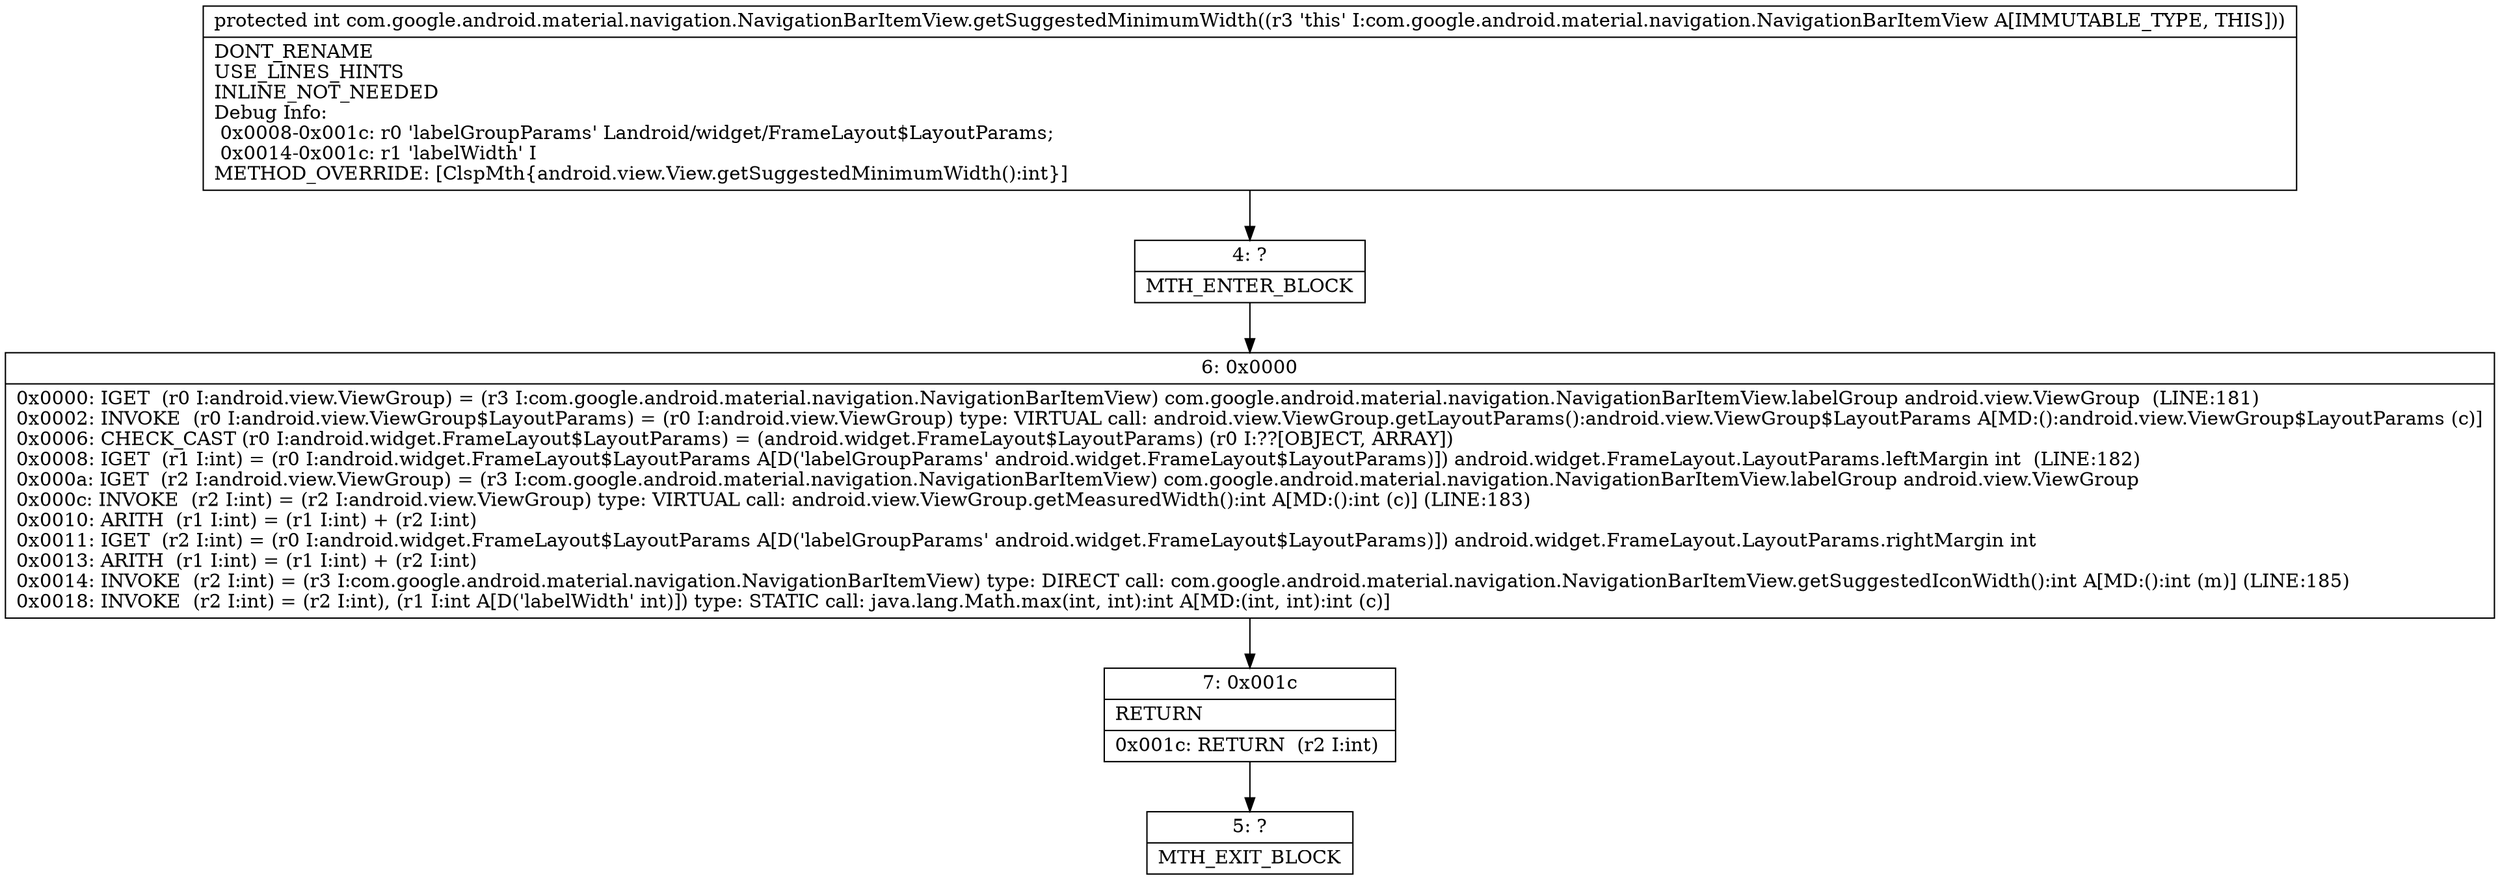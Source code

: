 digraph "CFG forcom.google.android.material.navigation.NavigationBarItemView.getSuggestedMinimumWidth()I" {
Node_4 [shape=record,label="{4\:\ ?|MTH_ENTER_BLOCK\l}"];
Node_6 [shape=record,label="{6\:\ 0x0000|0x0000: IGET  (r0 I:android.view.ViewGroup) = (r3 I:com.google.android.material.navigation.NavigationBarItemView) com.google.android.material.navigation.NavigationBarItemView.labelGroup android.view.ViewGroup  (LINE:181)\l0x0002: INVOKE  (r0 I:android.view.ViewGroup$LayoutParams) = (r0 I:android.view.ViewGroup) type: VIRTUAL call: android.view.ViewGroup.getLayoutParams():android.view.ViewGroup$LayoutParams A[MD:():android.view.ViewGroup$LayoutParams (c)]\l0x0006: CHECK_CAST (r0 I:android.widget.FrameLayout$LayoutParams) = (android.widget.FrameLayout$LayoutParams) (r0 I:??[OBJECT, ARRAY]) \l0x0008: IGET  (r1 I:int) = (r0 I:android.widget.FrameLayout$LayoutParams A[D('labelGroupParams' android.widget.FrameLayout$LayoutParams)]) android.widget.FrameLayout.LayoutParams.leftMargin int  (LINE:182)\l0x000a: IGET  (r2 I:android.view.ViewGroup) = (r3 I:com.google.android.material.navigation.NavigationBarItemView) com.google.android.material.navigation.NavigationBarItemView.labelGroup android.view.ViewGroup \l0x000c: INVOKE  (r2 I:int) = (r2 I:android.view.ViewGroup) type: VIRTUAL call: android.view.ViewGroup.getMeasuredWidth():int A[MD:():int (c)] (LINE:183)\l0x0010: ARITH  (r1 I:int) = (r1 I:int) + (r2 I:int) \l0x0011: IGET  (r2 I:int) = (r0 I:android.widget.FrameLayout$LayoutParams A[D('labelGroupParams' android.widget.FrameLayout$LayoutParams)]) android.widget.FrameLayout.LayoutParams.rightMargin int \l0x0013: ARITH  (r1 I:int) = (r1 I:int) + (r2 I:int) \l0x0014: INVOKE  (r2 I:int) = (r3 I:com.google.android.material.navigation.NavigationBarItemView) type: DIRECT call: com.google.android.material.navigation.NavigationBarItemView.getSuggestedIconWidth():int A[MD:():int (m)] (LINE:185)\l0x0018: INVOKE  (r2 I:int) = (r2 I:int), (r1 I:int A[D('labelWidth' int)]) type: STATIC call: java.lang.Math.max(int, int):int A[MD:(int, int):int (c)]\l}"];
Node_7 [shape=record,label="{7\:\ 0x001c|RETURN\l|0x001c: RETURN  (r2 I:int) \l}"];
Node_5 [shape=record,label="{5\:\ ?|MTH_EXIT_BLOCK\l}"];
MethodNode[shape=record,label="{protected int com.google.android.material.navigation.NavigationBarItemView.getSuggestedMinimumWidth((r3 'this' I:com.google.android.material.navigation.NavigationBarItemView A[IMMUTABLE_TYPE, THIS]))  | DONT_RENAME\lUSE_LINES_HINTS\lINLINE_NOT_NEEDED\lDebug Info:\l  0x0008\-0x001c: r0 'labelGroupParams' Landroid\/widget\/FrameLayout$LayoutParams;\l  0x0014\-0x001c: r1 'labelWidth' I\lMETHOD_OVERRIDE: [ClspMth\{android.view.View.getSuggestedMinimumWidth():int\}]\l}"];
MethodNode -> Node_4;Node_4 -> Node_6;
Node_6 -> Node_7;
Node_7 -> Node_5;
}

